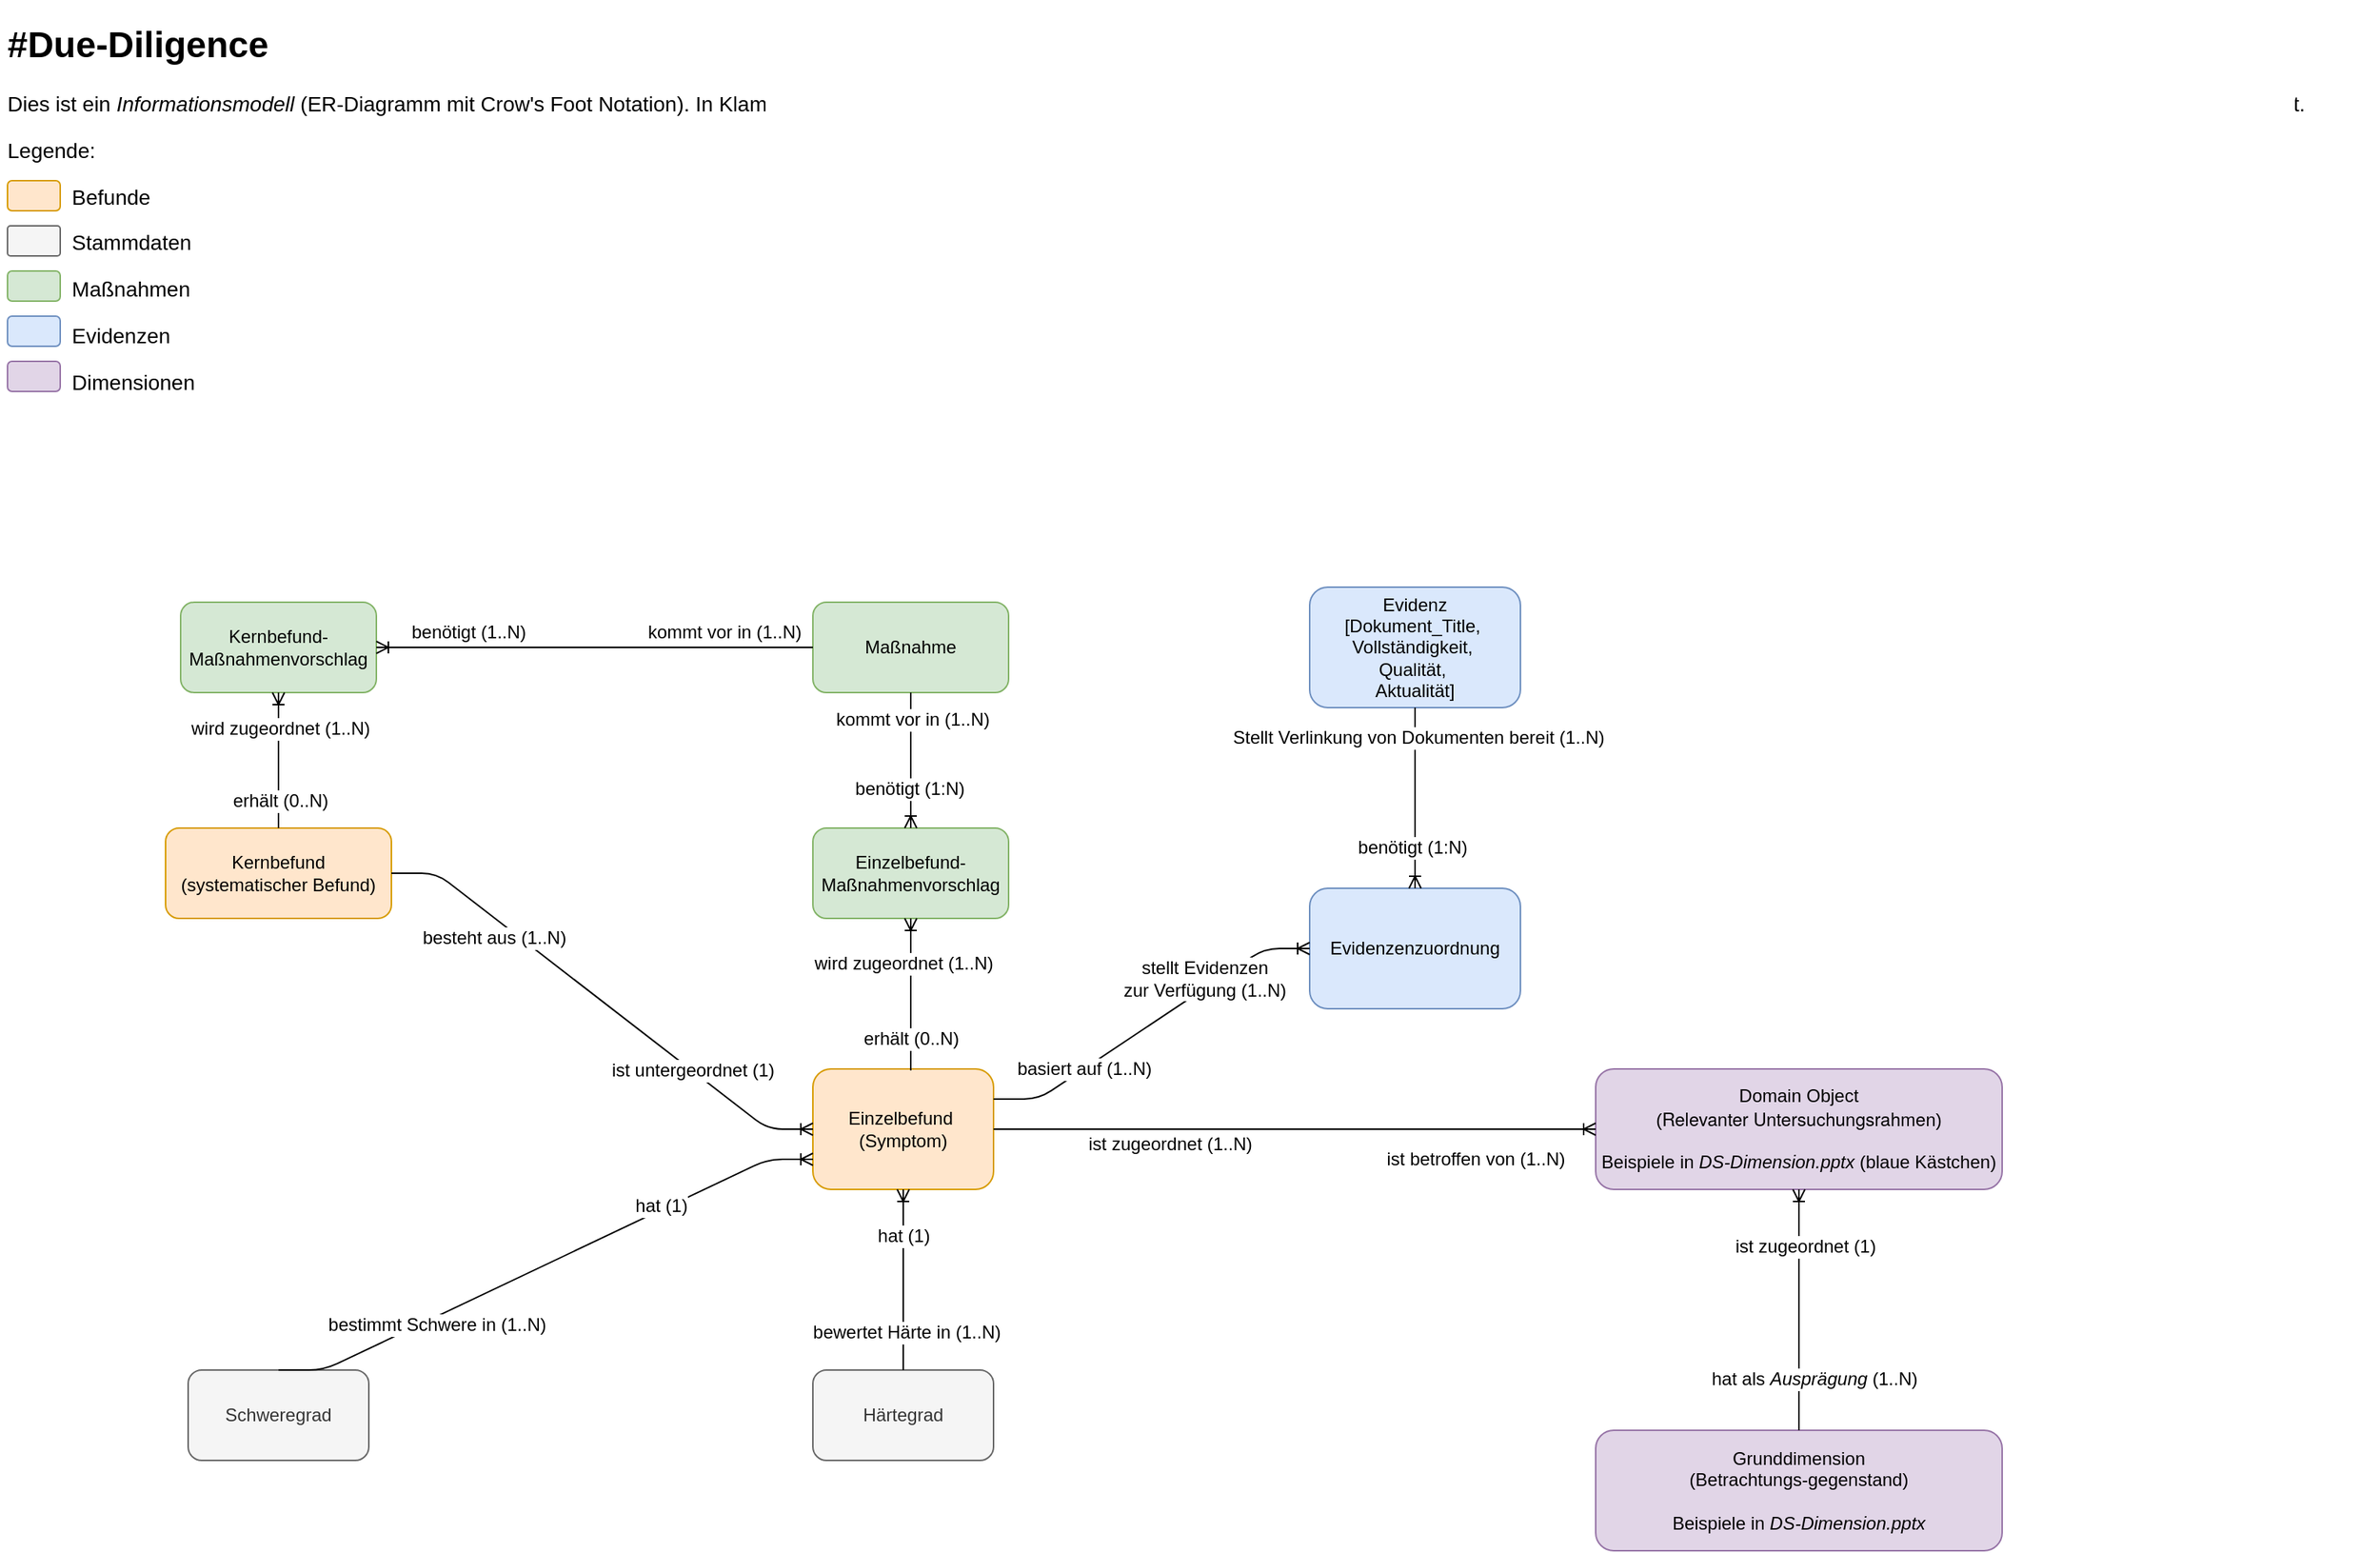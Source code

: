 <mxfile version="12.2.5" type="github" pages="1">
  <diagram name="Page-1" id="929967ad-93f9-6ef4-fab6-5d389245f69c">
    <mxGraphModel dx="932" dy="609" grid="1" gridSize="10" guides="1" tooltips="1" connect="1" arrows="1" fold="1" page="1" pageScale="1.5" pageWidth="1169" pageHeight="826" background="none" math="0" shadow="0">
      <root>
        <mxCell id="0" style=";html=1;"/>
        <mxCell id="1" style=";html=1;" parent="0"/>
        <mxCell id="lpoHIjDjbp7n_Nv5GESF-1" value="&lt;span style=&quot;white-space: normal&quot;&gt;Einzelbefund&amp;nbsp;&lt;/span&gt;&lt;br style=&quot;white-space: normal&quot;&gt;&lt;span style=&quot;white-space: normal&quot;&gt;(Symptom)&lt;/span&gt;" style="rounded=1;whiteSpace=wrap;html=1;fillColor=#ffe6cc;strokeColor=#d79b00;" parent="1" vertex="1">
          <mxGeometry x="550" y="720" width="120" height="80" as="geometry"/>
        </mxCell>
        <mxCell id="lpoHIjDjbp7n_Nv5GESF-2" value="Grunddimension&lt;br&gt;(Betrachtungs-gegenstand)&lt;br&gt;&lt;br&gt;&lt;span style=&quot;text-align: left&quot;&gt;Beispiele in&amp;nbsp;&lt;/span&gt;&lt;i style=&quot;text-align: left&quot;&gt;DS-Dimension.pptx&lt;br&gt;&lt;/i&gt;" style="rounded=1;whiteSpace=wrap;html=1;fillColor=#e1d5e7;strokeColor=#9673a6;" parent="1" vertex="1">
          <mxGeometry x="1070" y="960" width="270" height="80" as="geometry"/>
        </mxCell>
        <mxCell id="lpoHIjDjbp7n_Nv5GESF-3" value="Kernbefund (systematischer Befund)" style="rounded=1;whiteSpace=wrap;html=1;fillColor=#ffe6cc;strokeColor=#d79b00;" parent="1" vertex="1">
          <mxGeometry x="120" y="560" width="150" height="60" as="geometry"/>
        </mxCell>
        <mxCell id="lpoHIjDjbp7n_Nv5GESF-4" value="" style="edgeStyle=entityRelationEdgeStyle;fontSize=12;html=1;endArrow=ERoneToMany;entryX=0;entryY=0.5;entryDx=0;entryDy=0;" parent="1" source="lpoHIjDjbp7n_Nv5GESF-3" target="lpoHIjDjbp7n_Nv5GESF-1" edge="1">
          <mxGeometry width="100" height="100" relative="1" as="geometry">
            <mxPoint x="250" y="930" as="sourcePoint"/>
            <mxPoint x="350" y="830" as="targetPoint"/>
          </mxGeometry>
        </mxCell>
        <mxCell id="jVlvGWDDENxsNVDKOX9u-14" value="besteht aus (1..N)" style="text;html=1;resizable=0;points=[];align=center;verticalAlign=middle;labelBackgroundColor=#ffffff;" parent="lpoHIjDjbp7n_Nv5GESF-4" vertex="1" connectable="0">
          <mxGeometry x="-0.647" y="-19" relative="1" as="geometry">
            <mxPoint x="26" y="9.5" as="offset"/>
          </mxGeometry>
        </mxCell>
        <mxCell id="jVlvGWDDENxsNVDKOX9u-16" value="ist untergeordnet (1)" style="text;html=1;resizable=0;points=[];align=center;verticalAlign=middle;labelBackgroundColor=#ffffff;" parent="lpoHIjDjbp7n_Nv5GESF-4" vertex="1" connectable="0">
          <mxGeometry x="0.581" y="-1" relative="1" as="geometry">
            <mxPoint x="-17" y="-15" as="offset"/>
          </mxGeometry>
        </mxCell>
        <mxCell id="lpoHIjDjbp7n_Nv5GESF-5" value="Domain Object&lt;br&gt;(&lt;span style=&quot;font-family: &amp;#34;helvetica neue&amp;#34;&quot;&gt;Relevanter Untersuchungsrahmen&lt;/span&gt;)&lt;br&gt;&lt;br&gt;&lt;span style=&quot;text-align: left&quot;&gt;Beispiele in&amp;nbsp;&lt;/span&gt;&lt;i style=&quot;text-align: left&quot;&gt;DS-Dimension.pptx&amp;nbsp;&lt;/i&gt;&lt;span style=&quot;text-align: left&quot;&gt;(blaue Kästchen)&lt;/span&gt;" style="rounded=1;whiteSpace=wrap;html=1;align=center;fillColor=#e1d5e7;strokeColor=#9673a6;" parent="1" vertex="1">
          <mxGeometry x="1070" y="720" width="270" height="80" as="geometry"/>
        </mxCell>
        <mxCell id="lpoHIjDjbp7n_Nv5GESF-7" value="Einzelbefund-Maßnahmenvorschlag" style="rounded=1;html=1;whiteSpace=wrap;fillColor=#d5e8d4;strokeColor=#82b366;" parent="1" vertex="1">
          <mxGeometry x="550" y="560" width="130" height="60" as="geometry"/>
        </mxCell>
        <mxCell id="jVlvGWDDENxsNVDKOX9u-1" value="Schweregrad" style="rounded=1;whiteSpace=wrap;html=1;fillColor=#f5f5f5;strokeColor=#666666;fontColor=#333333;" parent="1" vertex="1">
          <mxGeometry x="135" y="920" width="120" height="60" as="geometry"/>
        </mxCell>
        <mxCell id="jVlvGWDDENxsNVDKOX9u-2" value="Härtegrad" style="rounded=1;whiteSpace=wrap;html=1;fillColor=#f5f5f5;strokeColor=#666666;fontColor=#333333;" parent="1" vertex="1">
          <mxGeometry x="550" y="920" width="120" height="60" as="geometry"/>
        </mxCell>
        <mxCell id="jVlvGWDDENxsNVDKOX9u-9" value="" style="fontSize=12;html=1;endArrow=ERoneToMany;entryX=0;entryY=0.75;entryDx=0;entryDy=0;exitX=0.5;exitY=0;exitDx=0;exitDy=0;edgeStyle=entityRelationEdgeStyle;elbow=vertical;" parent="1" source="jVlvGWDDENxsNVDKOX9u-1" target="lpoHIjDjbp7n_Nv5GESF-1" edge="1">
          <mxGeometry width="100" height="100" relative="1" as="geometry">
            <mxPoint x="70" y="1140" as="sourcePoint"/>
            <mxPoint x="170" y="1040" as="targetPoint"/>
          </mxGeometry>
        </mxCell>
        <mxCell id="jVlvGWDDENxsNVDKOX9u-12" value="bestimmt&amp;nbsp;Schwere in (1..N)" style="text;html=1;resizable=0;points=[];align=center;verticalAlign=middle;labelBackgroundColor=#ffffff;" parent="jVlvGWDDENxsNVDKOX9u-9" vertex="1" connectable="0">
          <mxGeometry x="-0.786" y="1" relative="1" as="geometry">
            <mxPoint x="64.5" y="-24" as="offset"/>
          </mxGeometry>
        </mxCell>
        <mxCell id="jVlvGWDDENxsNVDKOX9u-13" value="hat (1)" style="text;html=1;resizable=0;points=[];align=center;verticalAlign=middle;labelBackgroundColor=#ffffff;" parent="jVlvGWDDENxsNVDKOX9u-9" vertex="1" connectable="0">
          <mxGeometry x="0.771" y="-1" relative="1" as="geometry">
            <mxPoint x="-58.5" y="23.5" as="offset"/>
          </mxGeometry>
        </mxCell>
        <mxCell id="jVlvGWDDENxsNVDKOX9u-10" value="" style="fontSize=12;html=1;endArrow=ERoneToMany;entryX=0.5;entryY=1;entryDx=0;entryDy=0;exitX=0.5;exitY=0;exitDx=0;exitDy=0;" parent="1" source="jVlvGWDDENxsNVDKOX9u-2" target="lpoHIjDjbp7n_Nv5GESF-1" edge="1">
          <mxGeometry width="100" height="100" relative="1" as="geometry">
            <mxPoint x="70" y="1140" as="sourcePoint"/>
            <mxPoint x="170" y="1040" as="targetPoint"/>
          </mxGeometry>
        </mxCell>
        <mxCell id="jVlvGWDDENxsNVDKOX9u-17" value="hat (1)" style="text;html=1;resizable=0;points=[];align=center;verticalAlign=middle;labelBackgroundColor=#ffffff;" parent="jVlvGWDDENxsNVDKOX9u-10" vertex="1" connectable="0">
          <mxGeometry x="0.343" relative="1" as="geometry">
            <mxPoint y="-9" as="offset"/>
          </mxGeometry>
        </mxCell>
        <mxCell id="jVlvGWDDENxsNVDKOX9u-18" value="bewertet Härte in (1..N)" style="text;html=1;resizable=0;points=[];align=center;verticalAlign=middle;labelBackgroundColor=#ffffff;" parent="jVlvGWDDENxsNVDKOX9u-10" vertex="1" connectable="0">
          <mxGeometry x="-0.586" y="-2" relative="1" as="geometry">
            <mxPoint as="offset"/>
          </mxGeometry>
        </mxCell>
        <mxCell id="jVlvGWDDENxsNVDKOX9u-22" value="Evidenz &lt;br&gt;[&lt;span style=&quot;text-align: left&quot;&gt;Dokument_Title,&amp;nbsp;&lt;br&gt;&lt;/span&gt;&lt;span style=&quot;text-align: left&quot;&gt;Vollständigkeit,&amp;nbsp;&lt;br&gt;&lt;/span&gt;&lt;span style=&quot;text-align: left&quot;&gt;Qualität,&amp;nbsp;&lt;br&gt;&lt;/span&gt;&lt;span style=&quot;text-align: left&quot;&gt;Aktualität&lt;/span&gt;]" style="rounded=1;whiteSpace=wrap;html=1;fillColor=#dae8fc;strokeColor=#6c8ebf;" parent="1" vertex="1">
          <mxGeometry x="880" y="400" width="140" height="80" as="geometry"/>
        </mxCell>
        <mxCell id="tbm3mgn3CqdpKke_emqs-7" value="" style="edgeStyle=entityRelationEdgeStyle;fontSize=12;html=1;endArrow=ERoneToMany;entryX=0;entryY=0.5;entryDx=0;entryDy=0;exitX=1;exitY=0.5;exitDx=0;exitDy=0;" parent="1" source="lpoHIjDjbp7n_Nv5GESF-1" target="lpoHIjDjbp7n_Nv5GESF-5" edge="1">
          <mxGeometry width="100" height="100" relative="1" as="geometry">
            <mxPoint x="810" y="870" as="sourcePoint"/>
            <mxPoint x="910" y="770" as="targetPoint"/>
          </mxGeometry>
        </mxCell>
        <mxCell id="tbm3mgn3CqdpKke_emqs-8" value="ist zugeordnet (1..N)" style="text;html=1;resizable=0;points=[];align=center;verticalAlign=middle;labelBackgroundColor=#ffffff;" parent="tbm3mgn3CqdpKke_emqs-7" vertex="1" connectable="0">
          <mxGeometry x="-0.659" relative="1" as="geometry">
            <mxPoint x="49" y="10" as="offset"/>
          </mxGeometry>
        </mxCell>
        <mxCell id="tbm3mgn3CqdpKke_emqs-9" value="ist betroffen von (1..N)" style="text;html=1;resizable=0;points=[];align=center;verticalAlign=middle;labelBackgroundColor=#ffffff;" parent="tbm3mgn3CqdpKke_emqs-7" vertex="1" connectable="0">
          <mxGeometry x="0.76" y="-2" relative="1" as="geometry">
            <mxPoint x="-32" y="18" as="offset"/>
          </mxGeometry>
        </mxCell>
        <mxCell id="tbm3mgn3CqdpKke_emqs-10" value="" style="fontSize=12;html=1;endArrow=ERoneToMany;exitX=0.5;exitY=0;exitDx=0;exitDy=0;entryX=0.5;entryY=1;entryDx=0;entryDy=0;elbow=vertical;" parent="1" source="lpoHIjDjbp7n_Nv5GESF-2" target="lpoHIjDjbp7n_Nv5GESF-5" edge="1">
          <mxGeometry width="100" height="100" relative="1" as="geometry">
            <mxPoint x="270" y="1100" as="sourcePoint"/>
            <mxPoint x="370" y="1000" as="targetPoint"/>
          </mxGeometry>
        </mxCell>
        <mxCell id="tbm3mgn3CqdpKke_emqs-11" value="ist zugeordnet (1)" style="text;html=1;resizable=0;points=[];align=center;verticalAlign=middle;labelBackgroundColor=#ffffff;" parent="tbm3mgn3CqdpKke_emqs-10" vertex="1" connectable="0">
          <mxGeometry x="0.524" y="-4" relative="1" as="geometry">
            <mxPoint as="offset"/>
          </mxGeometry>
        </mxCell>
        <mxCell id="tbm3mgn3CqdpKke_emqs-12" value="hat als&amp;nbsp;&lt;i&gt;Ausprägung&lt;/i&gt;&amp;nbsp;(1..N)" style="text;html=1;resizable=0;points=[];align=center;verticalAlign=middle;labelBackgroundColor=#ffffff;" parent="tbm3mgn3CqdpKke_emqs-10" vertex="1" connectable="0">
          <mxGeometry x="-0.524" y="1" relative="1" as="geometry">
            <mxPoint x="11" y="3.5" as="offset"/>
          </mxGeometry>
        </mxCell>
        <mxCell id="nOuzh2_DET2T8DFauegL-1" value="&lt;h1&gt;#Due-Diligence&lt;/h1&gt;&lt;p style=&quot;font-size: 14px&quot;&gt;&lt;font style=&quot;font-size: 14px&quot;&gt;Dies ist ein &lt;i&gt;Informationsmodell &lt;/i&gt;(ER-Diagramm mit Crow&#39;s Foot Notation). In Klammern stehen Synonyme, die finale Bezeichnung der Entitäten kann diskutiert werden. In einigen Fällen wurden schon mögliche Attribute in eckigen Klammern notiert.&lt;/font&gt;&lt;/p&gt;&lt;p style=&quot;font-size: 14px&quot;&gt;&lt;span&gt;Legende:&lt;/span&gt;&lt;/p&gt;&lt;p style=&quot;font-size: 14px&quot;&gt;&lt;font style=&quot;font-size: 14px&quot;&gt;&amp;nbsp; &amp;nbsp; &amp;nbsp; &amp;nbsp; &amp;nbsp; &amp;nbsp;Befunde&lt;/font&gt;&lt;/p&gt;&lt;p style=&quot;font-size: 14px&quot;&gt;&amp;nbsp; &amp;nbsp; &amp;nbsp; &amp;nbsp; &amp;nbsp; &amp;nbsp;Stammdaten&lt;/p&gt;&lt;p style=&quot;font-size: 14px&quot;&gt;&amp;nbsp; &amp;nbsp; &amp;nbsp; &amp;nbsp; &amp;nbsp; &amp;nbsp;Maßnahmen&lt;/p&gt;&lt;p style=&quot;font-size: 14px&quot;&gt;&amp;nbsp; &amp;nbsp; &amp;nbsp; &amp;nbsp; &amp;nbsp; &amp;nbsp;Evidenzen&lt;/p&gt;&lt;p style=&quot;font-size: 14px&quot;&gt;&amp;nbsp; &amp;nbsp; &amp;nbsp; &amp;nbsp; &amp;nbsp; &amp;nbsp;Dimensionen&lt;/p&gt;&lt;p&gt;&lt;br&gt;&lt;/p&gt;" style="text;html=1;strokeColor=none;fillColor=none;spacing=5;spacingTop=-20;whiteSpace=wrap;overflow=hidden;rounded=0;" parent="1" vertex="1">
          <mxGeometry x="10" y="20" width="1580" height="260" as="geometry"/>
        </mxCell>
        <mxCell id="nOuzh2_DET2T8DFauegL-2" value="" style="rounded=1;whiteSpace=wrap;html=1;fillColor=#ffe6cc;strokeColor=#d79b00;" parent="1" vertex="1">
          <mxGeometry x="15" y="130" width="35" height="20" as="geometry"/>
        </mxCell>
        <mxCell id="nOuzh2_DET2T8DFauegL-5" value="" style="rounded=1;whiteSpace=wrap;html=1;fillColor=#f5f5f5;strokeColor=#666666;fontColor=#333333;arcSize=10;" parent="1" vertex="1">
          <mxGeometry x="15" y="160" width="35" height="20" as="geometry"/>
        </mxCell>
        <mxCell id="nOuzh2_DET2T8DFauegL-6" value="" style="rounded=1;html=1;whiteSpace=wrap;fillColor=#d5e8d4;strokeColor=#82b366;" parent="1" vertex="1">
          <mxGeometry x="15" y="190" width="35" height="20" as="geometry"/>
        </mxCell>
        <mxCell id="nOuzh2_DET2T8DFauegL-8" value="" style="rounded=1;whiteSpace=wrap;html=1;fillColor=#dae8fc;strokeColor=#6c8ebf;" parent="1" vertex="1">
          <mxGeometry x="15" y="220" width="35" height="20" as="geometry"/>
        </mxCell>
        <mxCell id="nOuzh2_DET2T8DFauegL-9" value="" style="rounded=1;whiteSpace=wrap;html=1;align=center;fillColor=#e1d5e7;strokeColor=#9673a6;" parent="1" vertex="1">
          <mxGeometry x="15" y="250" width="35" height="20" as="geometry"/>
        </mxCell>
        <mxCell id="nOuzh2_DET2T8DFauegL-12" value="Maßnahme" style="rounded=1;html=1;whiteSpace=wrap;fillColor=#d5e8d4;strokeColor=#82b366;" parent="1" vertex="1">
          <mxGeometry x="550" y="410" width="130" height="60" as="geometry"/>
        </mxCell>
        <mxCell id="nOuzh2_DET2T8DFauegL-13" value="" style="fontSize=12;html=1;endArrow=ERoneToMany;entryX=0.5;entryY=1;entryDx=0;entryDy=0;" parent="1" target="lpoHIjDjbp7n_Nv5GESF-7" edge="1">
          <mxGeometry width="100" height="100" relative="1" as="geometry">
            <mxPoint x="615" y="721" as="sourcePoint"/>
            <mxPoint x="630" y="595" as="targetPoint"/>
          </mxGeometry>
        </mxCell>
        <mxCell id="nOuzh2_DET2T8DFauegL-15" value="erhält (0..N)" style="text;html=1;resizable=0;points=[];align=center;verticalAlign=middle;labelBackgroundColor=#ffffff;" parent="nOuzh2_DET2T8DFauegL-13" vertex="1" connectable="0">
          <mxGeometry x="-0.62" y="-3" relative="1" as="geometry">
            <mxPoint x="-3" y="-2" as="offset"/>
          </mxGeometry>
        </mxCell>
        <mxCell id="nOuzh2_DET2T8DFauegL-16" value="wird zugeordnet (1..N)" style="text;html=1;resizable=0;points=[];align=center;verticalAlign=middle;labelBackgroundColor=#ffffff;" parent="nOuzh2_DET2T8DFauegL-13" vertex="1" connectable="0">
          <mxGeometry x="0.552" y="1" relative="1" as="geometry">
            <mxPoint x="-4" y="7.5" as="offset"/>
          </mxGeometry>
        </mxCell>
        <mxCell id="nOuzh2_DET2T8DFauegL-14" value="" style="fontSize=12;html=1;endArrow=ERoneToMany;entryX=0.5;entryY=0;entryDx=0;entryDy=0;exitX=0.5;exitY=1;exitDx=0;exitDy=0;" parent="1" source="nOuzh2_DET2T8DFauegL-12" target="lpoHIjDjbp7n_Nv5GESF-7" edge="1">
          <mxGeometry width="100" height="100" relative="1" as="geometry">
            <mxPoint x="460" y="550" as="sourcePoint"/>
            <mxPoint x="560" y="450" as="targetPoint"/>
          </mxGeometry>
        </mxCell>
        <mxCell id="nOuzh2_DET2T8DFauegL-17" value="kommt vor in (1..N)" style="text;html=1;resizable=0;points=[];align=center;verticalAlign=middle;labelBackgroundColor=#ffffff;" parent="nOuzh2_DET2T8DFauegL-14" vertex="1" connectable="0">
          <mxGeometry x="-0.596" y="1" relative="1" as="geometry">
            <mxPoint as="offset"/>
          </mxGeometry>
        </mxCell>
        <mxCell id="nOuzh2_DET2T8DFauegL-18" value="benötigt (1:N)" style="text;html=1;resizable=0;points=[];align=center;verticalAlign=middle;labelBackgroundColor=#ffffff;" parent="nOuzh2_DET2T8DFauegL-14" vertex="1" connectable="0">
          <mxGeometry x="0.418" y="-1" relative="1" as="geometry">
            <mxPoint as="offset"/>
          </mxGeometry>
        </mxCell>
        <mxCell id="nOuzh2_DET2T8DFauegL-19" value="Evidenzenzuordnung" style="rounded=1;whiteSpace=wrap;html=1;fillColor=#dae8fc;strokeColor=#6c8ebf;" parent="1" vertex="1">
          <mxGeometry x="880" y="600" width="140" height="80" as="geometry"/>
        </mxCell>
        <mxCell id="nOuzh2_DET2T8DFauegL-20" value="" style="edgeStyle=entityRelationEdgeStyle;fontSize=12;html=1;endArrow=ERoneToMany;exitX=1;exitY=0.25;exitDx=0;exitDy=0;entryX=0;entryY=0.5;entryDx=0;entryDy=0;" parent="1" source="lpoHIjDjbp7n_Nv5GESF-1" target="nOuzh2_DET2T8DFauegL-19" edge="1">
          <mxGeometry width="100" height="100" relative="1" as="geometry">
            <mxPoint x="730" y="729" as="sourcePoint"/>
            <mxPoint x="830" y="629" as="targetPoint"/>
          </mxGeometry>
        </mxCell>
        <mxCell id="nOuzh2_DET2T8DFauegL-24" value="stellt Evidenzen &lt;br&gt;zur Verfügung (1..N)" style="text;html=1;resizable=0;points=[];align=center;verticalAlign=middle;labelBackgroundColor=#ffffff;" parent="nOuzh2_DET2T8DFauegL-20" vertex="1" connectable="0">
          <mxGeometry x="0.482" y="-1" relative="1" as="geometry">
            <mxPoint x="-13.5" y="1.5" as="offset"/>
          </mxGeometry>
        </mxCell>
        <mxCell id="nOuzh2_DET2T8DFauegL-25" value="basiert auf (1..N)" style="text;html=1;resizable=0;points=[];align=center;verticalAlign=middle;labelBackgroundColor=#ffffff;" parent="nOuzh2_DET2T8DFauegL-20" vertex="1" connectable="0">
          <mxGeometry x="-0.61" y="2" relative="1" as="geometry">
            <mxPoint x="17" y="-9" as="offset"/>
          </mxGeometry>
        </mxCell>
        <mxCell id="nOuzh2_DET2T8DFauegL-21" value="" style="fontSize=12;html=1;endArrow=ERoneToMany;entryX=0.5;entryY=0;entryDx=0;entryDy=0;exitX=0.5;exitY=1;exitDx=0;exitDy=0;" parent="1" source="jVlvGWDDENxsNVDKOX9u-22" target="nOuzh2_DET2T8DFauegL-19" edge="1">
          <mxGeometry width="100" height="100" relative="1" as="geometry">
            <mxPoint x="950" y="750" as="sourcePoint"/>
            <mxPoint x="1050" y="650" as="targetPoint"/>
          </mxGeometry>
        </mxCell>
        <mxCell id="nOuzh2_DET2T8DFauegL-22" value="Stellt Verlinkung von Dokumenten bereit (1..N)" style="text;html=1;resizable=0;points=[];align=center;verticalAlign=middle;labelBackgroundColor=#ffffff;" parent="nOuzh2_DET2T8DFauegL-21" vertex="1" connectable="0">
          <mxGeometry x="-0.667" y="2" relative="1" as="geometry">
            <mxPoint as="offset"/>
          </mxGeometry>
        </mxCell>
        <mxCell id="nOuzh2_DET2T8DFauegL-23" value="benötigt (1:N)" style="text;html=1;resizable=0;points=[];align=center;verticalAlign=middle;labelBackgroundColor=#ffffff;" parent="nOuzh2_DET2T8DFauegL-21" vertex="1" connectable="0">
          <mxGeometry x="0.55" y="-2" relative="1" as="geometry">
            <mxPoint as="offset"/>
          </mxGeometry>
        </mxCell>
        <mxCell id="oxu1X0Uhrvyfg57hmDgI-1" value="Kernbefund-Maßnahmenvorschlag" style="rounded=1;html=1;whiteSpace=wrap;fillColor=#d5e8d4;strokeColor=#82b366;" vertex="1" parent="1">
          <mxGeometry x="130" y="410" width="130" height="60" as="geometry"/>
        </mxCell>
        <mxCell id="oxu1X0Uhrvyfg57hmDgI-2" value="" style="fontSize=12;html=1;endArrow=ERoneToMany;entryX=0.5;entryY=1;entryDx=0;entryDy=0;exitX=0.5;exitY=0;exitDx=0;exitDy=0;" edge="1" parent="1" source="lpoHIjDjbp7n_Nv5GESF-3" target="oxu1X0Uhrvyfg57hmDgI-1">
          <mxGeometry width="100" height="100" relative="1" as="geometry">
            <mxPoint x="195" y="550" as="sourcePoint"/>
            <mxPoint x="280" y="710" as="targetPoint"/>
          </mxGeometry>
        </mxCell>
        <mxCell id="oxu1X0Uhrvyfg57hmDgI-4" value="erhält (0..N)" style="text;html=1;resizable=0;points=[];align=center;verticalAlign=middle;labelBackgroundColor=#ffffff;" vertex="1" connectable="0" parent="oxu1X0Uhrvyfg57hmDgI-2">
          <mxGeometry x="-0.585" y="-1" relative="1" as="geometry">
            <mxPoint as="offset"/>
          </mxGeometry>
        </mxCell>
        <mxCell id="oxu1X0Uhrvyfg57hmDgI-5" value="wird zugeordnet (1..N)" style="text;html=1;resizable=0;points=[];align=center;verticalAlign=middle;labelBackgroundColor=#ffffff;" vertex="1" connectable="0" parent="oxu1X0Uhrvyfg57hmDgI-2">
          <mxGeometry x="0.481" y="-1" relative="1" as="geometry">
            <mxPoint as="offset"/>
          </mxGeometry>
        </mxCell>
        <mxCell id="oxu1X0Uhrvyfg57hmDgI-3" value="" style="fontSize=12;html=1;endArrow=ERoneToMany;entryX=1;entryY=0.5;entryDx=0;entryDy=0;exitX=0;exitY=0.5;exitDx=0;exitDy=0;" edge="1" parent="1" source="nOuzh2_DET2T8DFauegL-12" target="oxu1X0Uhrvyfg57hmDgI-1">
          <mxGeometry width="100" height="100" relative="1" as="geometry">
            <mxPoint x="210" y="820" as="sourcePoint"/>
            <mxPoint x="310" y="720" as="targetPoint"/>
          </mxGeometry>
        </mxCell>
        <mxCell id="oxu1X0Uhrvyfg57hmDgI-6" value="benötigt (1..N)" style="text;html=1;resizable=0;points=[];align=center;verticalAlign=middle;labelBackgroundColor=#ffffff;" vertex="1" connectable="0" parent="oxu1X0Uhrvyfg57hmDgI-3">
          <mxGeometry x="0.745" y="3" relative="1" as="geometry">
            <mxPoint x="23.5" y="-13" as="offset"/>
          </mxGeometry>
        </mxCell>
        <mxCell id="oxu1X0Uhrvyfg57hmDgI-7" value="kommt vor in (1..N)" style="text;html=1;resizable=0;points=[];align=center;verticalAlign=middle;labelBackgroundColor=#ffffff;" vertex="1" connectable="0" parent="oxu1X0Uhrvyfg57hmDgI-3">
          <mxGeometry x="-0.607" y="-1" relative="1" as="geometry">
            <mxPoint x="-2.5" y="-9" as="offset"/>
          </mxGeometry>
        </mxCell>
      </root>
    </mxGraphModel>
  </diagram>
</mxfile>
